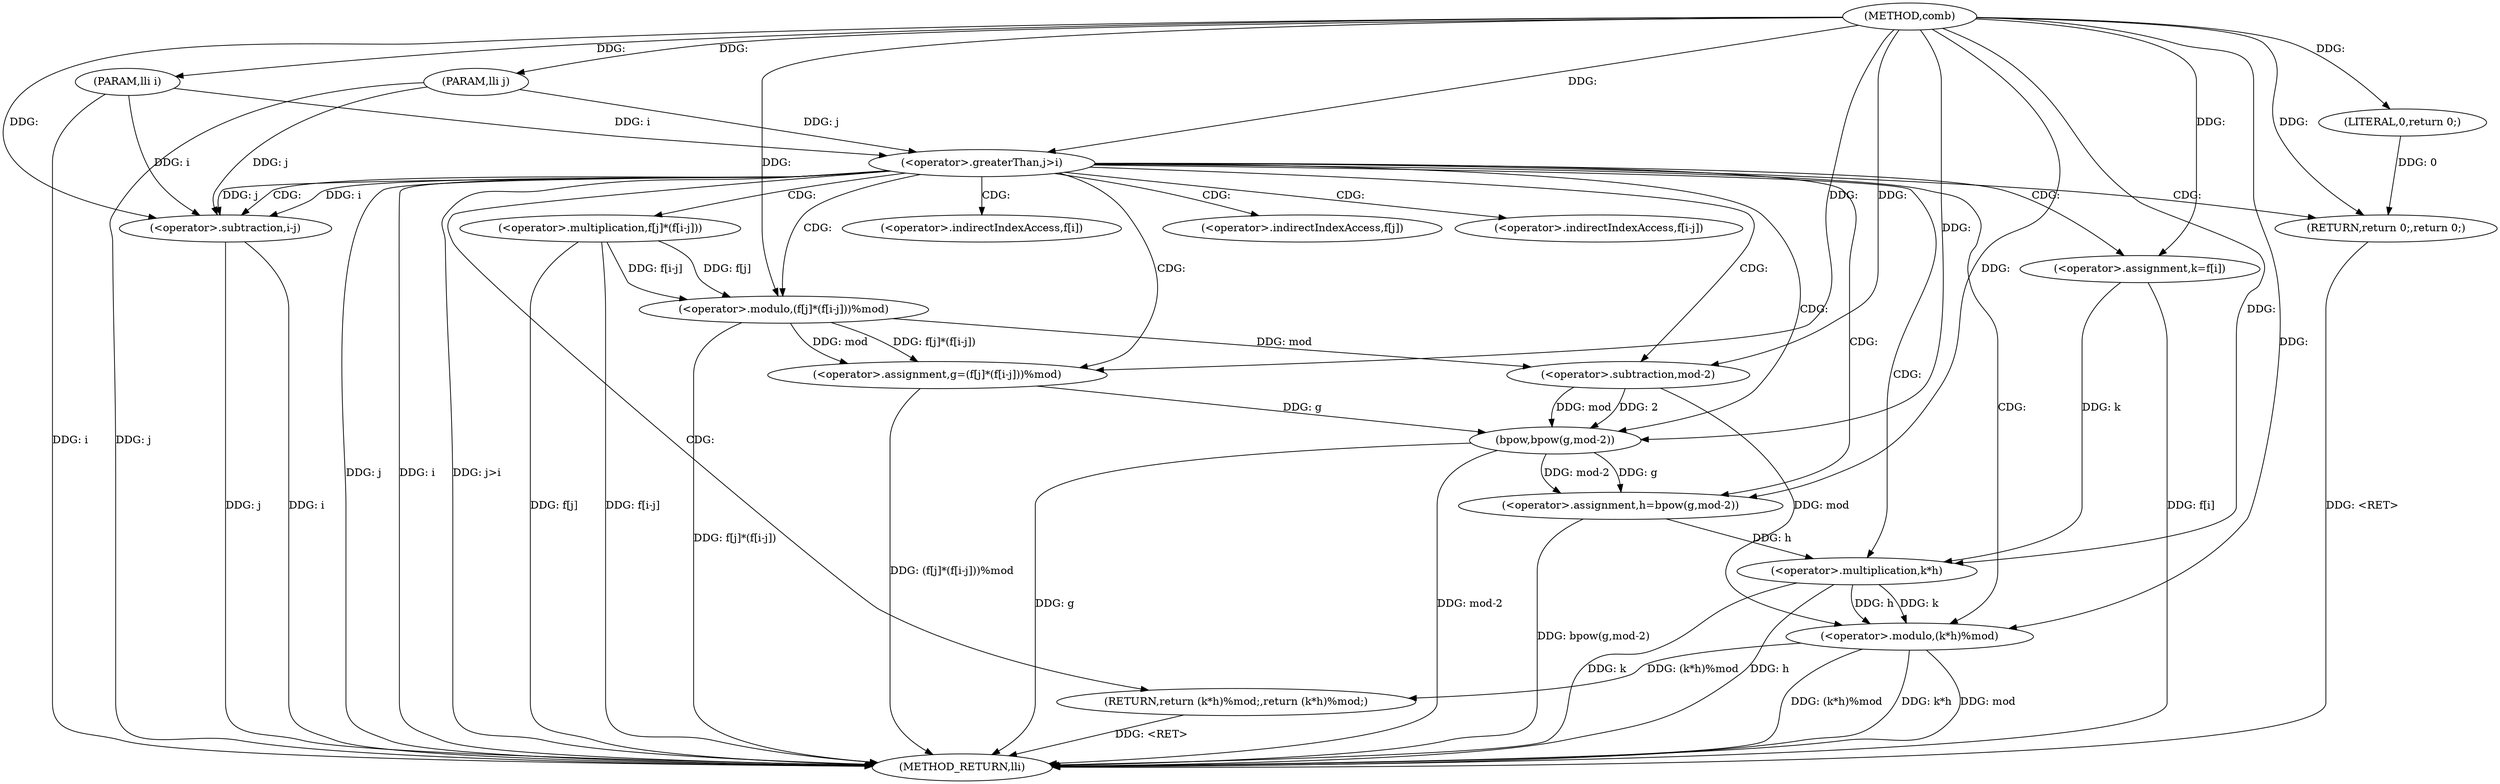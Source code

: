 digraph "comb" {  
"1000276" [label = "(METHOD,comb)" ]
"1000320" [label = "(METHOD_RETURN,lli)" ]
"1000277" [label = "(PARAM,lli i)" ]
"1000278" [label = "(PARAM,lli j)" ]
"1000287" [label = "(<operator>.assignment,k=f[i])" ]
"1000293" [label = "(<operator>.assignment,g=(f[j]*(f[i-j]))%mod)" ]
"1000307" [label = "(<operator>.assignment,h=bpow(g,mod-2))" ]
"1000314" [label = "(RETURN,return (k*h)%mod;,return (k*h)%mod;)" ]
"1000281" [label = "(<operator>.greaterThan,j>i)" ]
"1000284" [label = "(RETURN,return 0;,return 0;)" ]
"1000315" [label = "(<operator>.modulo,(k*h)%mod)" ]
"1000285" [label = "(LITERAL,0,return 0;)" ]
"1000295" [label = "(<operator>.modulo,(f[j]*(f[i-j]))%mod)" ]
"1000309" [label = "(bpow,bpow(g,mod-2))" ]
"1000296" [label = "(<operator>.multiplication,f[j]*(f[i-j]))" ]
"1000311" [label = "(<operator>.subtraction,mod-2)" ]
"1000316" [label = "(<operator>.multiplication,k*h)" ]
"1000302" [label = "(<operator>.subtraction,i-j)" ]
"1000289" [label = "(<operator>.indirectIndexAccess,f[i])" ]
"1000297" [label = "(<operator>.indirectIndexAccess,f[j])" ]
"1000300" [label = "(<operator>.indirectIndexAccess,f[i-j])" ]
  "1000277" -> "1000320"  [ label = "DDG: i"] 
  "1000278" -> "1000320"  [ label = "DDG: j"] 
  "1000281" -> "1000320"  [ label = "DDG: j"] 
  "1000281" -> "1000320"  [ label = "DDG: i"] 
  "1000281" -> "1000320"  [ label = "DDG: j>i"] 
  "1000287" -> "1000320"  [ label = "DDG: f[i]"] 
  "1000296" -> "1000320"  [ label = "DDG: f[j]"] 
  "1000302" -> "1000320"  [ label = "DDG: i"] 
  "1000302" -> "1000320"  [ label = "DDG: j"] 
  "1000296" -> "1000320"  [ label = "DDG: f[i-j]"] 
  "1000295" -> "1000320"  [ label = "DDG: f[j]*(f[i-j])"] 
  "1000293" -> "1000320"  [ label = "DDG: (f[j]*(f[i-j]))%mod"] 
  "1000309" -> "1000320"  [ label = "DDG: g"] 
  "1000309" -> "1000320"  [ label = "DDG: mod-2"] 
  "1000307" -> "1000320"  [ label = "DDG: bpow(g,mod-2)"] 
  "1000316" -> "1000320"  [ label = "DDG: k"] 
  "1000316" -> "1000320"  [ label = "DDG: h"] 
  "1000315" -> "1000320"  [ label = "DDG: k*h"] 
  "1000315" -> "1000320"  [ label = "DDG: mod"] 
  "1000315" -> "1000320"  [ label = "DDG: (k*h)%mod"] 
  "1000314" -> "1000320"  [ label = "DDG: <RET>"] 
  "1000284" -> "1000320"  [ label = "DDG: <RET>"] 
  "1000276" -> "1000277"  [ label = "DDG: "] 
  "1000276" -> "1000278"  [ label = "DDG: "] 
  "1000295" -> "1000293"  [ label = "DDG: f[j]*(f[i-j])"] 
  "1000295" -> "1000293"  [ label = "DDG: mod"] 
  "1000309" -> "1000307"  [ label = "DDG: g"] 
  "1000309" -> "1000307"  [ label = "DDG: mod-2"] 
  "1000315" -> "1000314"  [ label = "DDG: (k*h)%mod"] 
  "1000285" -> "1000284"  [ label = "DDG: 0"] 
  "1000276" -> "1000284"  [ label = "DDG: "] 
  "1000276" -> "1000287"  [ label = "DDG: "] 
  "1000276" -> "1000293"  [ label = "DDG: "] 
  "1000276" -> "1000307"  [ label = "DDG: "] 
  "1000278" -> "1000281"  [ label = "DDG: j"] 
  "1000276" -> "1000281"  [ label = "DDG: "] 
  "1000277" -> "1000281"  [ label = "DDG: i"] 
  "1000276" -> "1000285"  [ label = "DDG: "] 
  "1000296" -> "1000295"  [ label = "DDG: f[j]"] 
  "1000296" -> "1000295"  [ label = "DDG: f[i-j]"] 
  "1000276" -> "1000295"  [ label = "DDG: "] 
  "1000293" -> "1000309"  [ label = "DDG: g"] 
  "1000276" -> "1000309"  [ label = "DDG: "] 
  "1000311" -> "1000309"  [ label = "DDG: mod"] 
  "1000311" -> "1000309"  [ label = "DDG: 2"] 
  "1000316" -> "1000315"  [ label = "DDG: h"] 
  "1000316" -> "1000315"  [ label = "DDG: k"] 
  "1000311" -> "1000315"  [ label = "DDG: mod"] 
  "1000276" -> "1000315"  [ label = "DDG: "] 
  "1000295" -> "1000311"  [ label = "DDG: mod"] 
  "1000276" -> "1000311"  [ label = "DDG: "] 
  "1000287" -> "1000316"  [ label = "DDG: k"] 
  "1000276" -> "1000316"  [ label = "DDG: "] 
  "1000307" -> "1000316"  [ label = "DDG: h"] 
  "1000281" -> "1000302"  [ label = "DDG: i"] 
  "1000277" -> "1000302"  [ label = "DDG: i"] 
  "1000276" -> "1000302"  [ label = "DDG: "] 
  "1000281" -> "1000302"  [ label = "DDG: j"] 
  "1000278" -> "1000302"  [ label = "DDG: j"] 
  "1000281" -> "1000309"  [ label = "CDG: "] 
  "1000281" -> "1000316"  [ label = "CDG: "] 
  "1000281" -> "1000296"  [ label = "CDG: "] 
  "1000281" -> "1000315"  [ label = "CDG: "] 
  "1000281" -> "1000284"  [ label = "CDG: "] 
  "1000281" -> "1000289"  [ label = "CDG: "] 
  "1000281" -> "1000293"  [ label = "CDG: "] 
  "1000281" -> "1000314"  [ label = "CDG: "] 
  "1000281" -> "1000300"  [ label = "CDG: "] 
  "1000281" -> "1000311"  [ label = "CDG: "] 
  "1000281" -> "1000297"  [ label = "CDG: "] 
  "1000281" -> "1000307"  [ label = "CDG: "] 
  "1000281" -> "1000287"  [ label = "CDG: "] 
  "1000281" -> "1000302"  [ label = "CDG: "] 
  "1000281" -> "1000295"  [ label = "CDG: "] 
}
